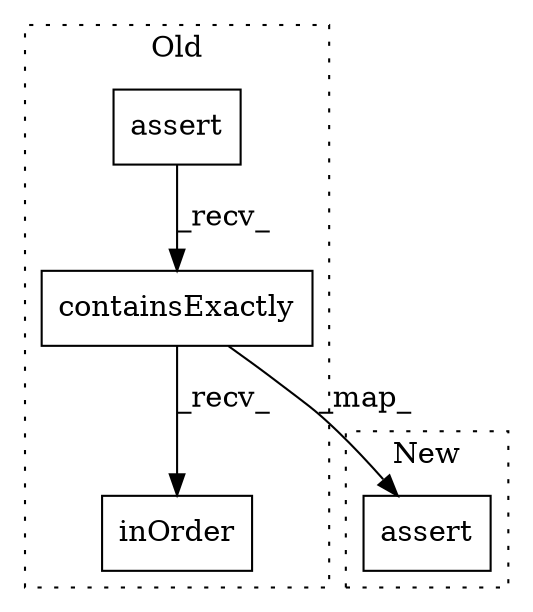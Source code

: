digraph G {
subgraph cluster0 {
1 [label="containsExactly" a="32" s="5071,5091" l="16,1" shape="box"];
3 [label="assert" a="32" s="5039,5069" l="11,1" shape="box"];
4 [label="inOrder" a="32" s="5093" l="9" shape="box"];
label = "Old";
style="dotted";
}
subgraph cluster1 {
2 [label="assert" a="32" s="5137,5184" l="22,1" shape="box"];
label = "New";
style="dotted";
}
1 -> 2 [label="_map_"];
1 -> 4 [label="_recv_"];
3 -> 1 [label="_recv_"];
}